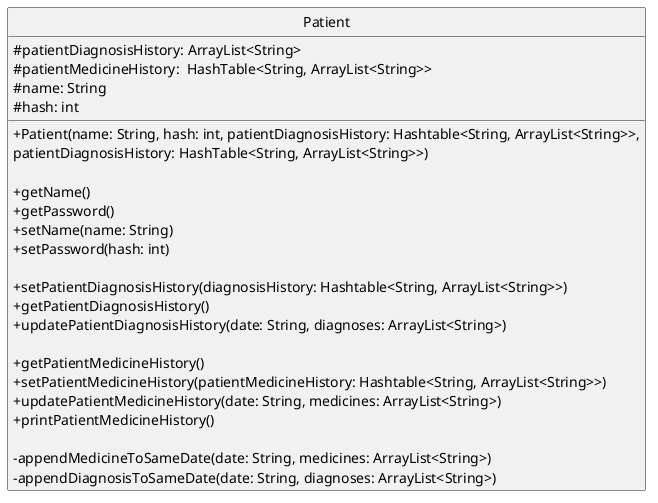 [comment]: <> (//@@author Geeeetyx)

@startuml
'https://plantuml.com/sequence-diagram
hide circle
skinparam classAttributeIconSize 0

class Patient{
#patientDiagnosisHistory: ArrayList<String>
#patientMedicineHistory:  HashTable<String, ArrayList<String>>
#name: String
#hash: int

+Patient(name: String, hash: int, patientDiagnosisHistory: Hashtable<String, ArrayList<String>>,
         patientDiagnosisHistory: HashTable<String, ArrayList<String>>)

+getName()
+getPassword()
+setName(name: String)
+setPassword(hash: int)

+setPatientDiagnosisHistory(diagnosisHistory: Hashtable<String, ArrayList<String>>)
+getPatientDiagnosisHistory()
+updatePatientDiagnosisHistory(date: String, diagnoses: ArrayList<String>)

+getPatientMedicineHistory()
+setPatientMedicineHistory(patientMedicineHistory: Hashtable<String, ArrayList<String>>)
+updatePatientMedicineHistory(date: String, medicines: ArrayList<String>)
+printPatientMedicineHistory()

-appendMedicineToSameDate(date: String, medicines: ArrayList<String>)
-appendDiagnosisToSameDate(date: String, diagnoses: ArrayList<String>)
}

@enduml